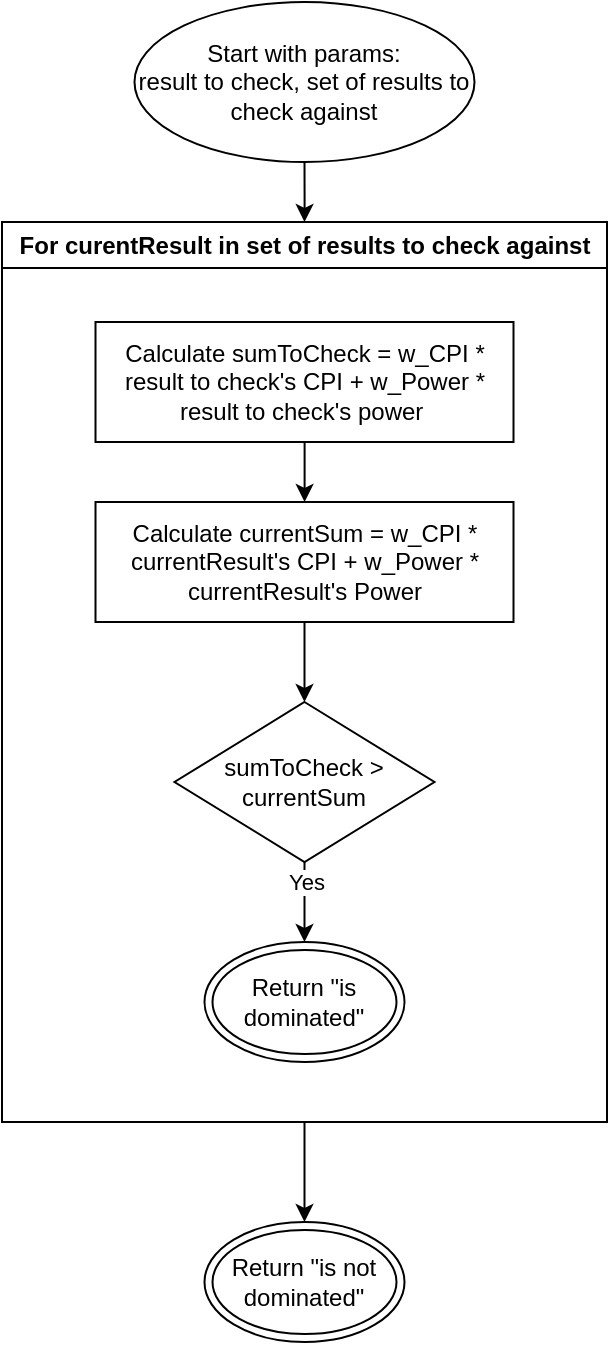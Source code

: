 <mxfile version="25.0.1" pages="2">
  <diagram name="Is Dominated" id="T57sPEavWM-8U6eZejtW">
    <mxGraphModel dx="956" dy="559" grid="1" gridSize="10" guides="1" tooltips="1" connect="1" arrows="1" fold="1" page="1" pageScale="1" pageWidth="850" pageHeight="1100" math="0" shadow="0">
      <root>
        <mxCell id="0" />
        <mxCell id="1" parent="0" />
        <mxCell id="Bef32-IjlYLSnNJMjLJv-1" style="edgeStyle=orthogonalEdgeStyle;rounded=0;orthogonalLoop=1;jettySize=auto;html=1;" edge="1" parent="1" source="Bef32-IjlYLSnNJMjLJv-2" target="Bef32-IjlYLSnNJMjLJv-4">
          <mxGeometry relative="1" as="geometry" />
        </mxCell>
        <mxCell id="Bef32-IjlYLSnNJMjLJv-2" value="Start with params:&lt;br&gt;result to check, set of results to check against" style="ellipse;whiteSpace=wrap;html=1;" vertex="1" parent="1">
          <mxGeometry x="326.25" y="20" width="170" height="80" as="geometry" />
        </mxCell>
        <mxCell id="Bef32-IjlYLSnNJMjLJv-3" value="" style="edgeStyle=orthogonalEdgeStyle;rounded=0;orthogonalLoop=1;jettySize=auto;html=1;" edge="1" parent="1" source="Bef32-IjlYLSnNJMjLJv-4" target="Bef32-IjlYLSnNJMjLJv-12">
          <mxGeometry relative="1" as="geometry" />
        </mxCell>
        <mxCell id="Bef32-IjlYLSnNJMjLJv-4" value="For curentResult in set of results to check against" style="swimlane;whiteSpace=wrap;html=1;" vertex="1" parent="1">
          <mxGeometry x="260" y="130" width="302.5" height="450" as="geometry">
            <mxRectangle x="227.5" y="140" width="220" height="30" as="alternateBounds" />
          </mxGeometry>
        </mxCell>
        <mxCell id="Bef32-IjlYLSnNJMjLJv-8" value="Return &quot;is dominated&quot;" style="ellipse;shape=doubleEllipse;whiteSpace=wrap;html=1;" vertex="1" parent="Bef32-IjlYLSnNJMjLJv-4">
          <mxGeometry x="101.25" y="360" width="100" height="60" as="geometry" />
        </mxCell>
        <mxCell id="Bef32-IjlYLSnNJMjLJv-16" value="" style="edgeStyle=orthogonalEdgeStyle;rounded=0;orthogonalLoop=1;jettySize=auto;html=1;" edge="1" parent="Bef32-IjlYLSnNJMjLJv-4" source="Bef32-IjlYLSnNJMjLJv-13" target="Bef32-IjlYLSnNJMjLJv-15">
          <mxGeometry relative="1" as="geometry" />
        </mxCell>
        <mxCell id="Bef32-IjlYLSnNJMjLJv-13" value="Calculate sumToCheck = w_CPI * result to check&#39;s CPI + w_Power * result to check&#39;s power&amp;nbsp;" style="rounded=0;whiteSpace=wrap;html=1;" vertex="1" parent="Bef32-IjlYLSnNJMjLJv-4">
          <mxGeometry x="46.75" y="50" width="209" height="60" as="geometry" />
        </mxCell>
        <mxCell id="Bef32-IjlYLSnNJMjLJv-18" value="" style="edgeStyle=orthogonalEdgeStyle;rounded=0;orthogonalLoop=1;jettySize=auto;html=1;" edge="1" parent="Bef32-IjlYLSnNJMjLJv-4" source="Bef32-IjlYLSnNJMjLJv-15" target="Bef32-IjlYLSnNJMjLJv-17">
          <mxGeometry relative="1" as="geometry" />
        </mxCell>
        <mxCell id="Bef32-IjlYLSnNJMjLJv-15" value="Calculate currentSum = w_CPI * currentResult&#39;s CPI + w_Power * currentResult&#39;s Power" style="rounded=0;whiteSpace=wrap;html=1;" vertex="1" parent="Bef32-IjlYLSnNJMjLJv-4">
          <mxGeometry x="46.75" y="140" width="209" height="60" as="geometry" />
        </mxCell>
        <mxCell id="Bef32-IjlYLSnNJMjLJv-19" value="" style="edgeStyle=orthogonalEdgeStyle;rounded=0;orthogonalLoop=1;jettySize=auto;html=1;" edge="1" parent="Bef32-IjlYLSnNJMjLJv-4" source="Bef32-IjlYLSnNJMjLJv-17" target="Bef32-IjlYLSnNJMjLJv-8">
          <mxGeometry relative="1" as="geometry" />
        </mxCell>
        <mxCell id="Bef32-IjlYLSnNJMjLJv-20" value="Yes" style="edgeLabel;html=1;align=center;verticalAlign=middle;resizable=0;points=[];" vertex="1" connectable="0" parent="Bef32-IjlYLSnNJMjLJv-19">
          <mxGeometry x="-0.55" y="1" relative="1" as="geometry">
            <mxPoint x="-1" y="1" as="offset" />
          </mxGeometry>
        </mxCell>
        <mxCell id="Bef32-IjlYLSnNJMjLJv-17" value="sumToCheck &amp;gt; currentSum" style="rhombus;whiteSpace=wrap;html=1;" vertex="1" parent="Bef32-IjlYLSnNJMjLJv-4">
          <mxGeometry x="86.25" y="240" width="130" height="80" as="geometry" />
        </mxCell>
        <mxCell id="Bef32-IjlYLSnNJMjLJv-12" value="Return &quot;is not dominated&quot;" style="ellipse;shape=doubleEllipse;whiteSpace=wrap;html=1;" vertex="1" parent="1">
          <mxGeometry x="361.25" y="630" width="100" height="60" as="geometry" />
        </mxCell>
      </root>
    </mxGraphModel>
  </diagram>
  <diagram id="D4VtSXmT0bjkZEDWt419" name="Init">
    <mxGraphModel dx="1434" dy="839" grid="1" gridSize="10" guides="1" tooltips="1" connect="1" arrows="1" fold="1" page="1" pageScale="1" pageWidth="850" pageHeight="1100" math="0" shadow="0">
      <root>
        <mxCell id="0" />
        <mxCell id="1" parent="0" />
        <mxCell id="r9lcjFv17J73TUQlaACV-4" value="" style="edgeStyle=orthogonalEdgeStyle;rounded=0;orthogonalLoop=1;jettySize=auto;html=1;" edge="1" parent="1" source="r9lcjFv17J73TUQlaACV-1" target="r9lcjFv17J73TUQlaACV-2">
          <mxGeometry relative="1" as="geometry" />
        </mxCell>
        <mxCell id="r9lcjFv17J73TUQlaACV-1" value="Start with params&lt;div&gt;w_CPI, w_Power&lt;/div&gt;" style="ellipse;whiteSpace=wrap;html=1;" vertex="1" parent="1">
          <mxGeometry x="360" y="30" width="120" height="80" as="geometry" />
        </mxCell>
        <mxCell id="r9lcjFv17J73TUQlaACV-5" value="" style="edgeStyle=orthogonalEdgeStyle;rounded=0;orthogonalLoop=1;jettySize=auto;html=1;" edge="1" parent="1" source="r9lcjFv17J73TUQlaACV-2" target="r9lcjFv17J73TUQlaACV-3">
          <mxGeometry relative="1" as="geometry" />
        </mxCell>
        <mxCell id="r9lcjFv17J73TUQlaACV-2" value="Copy w_CPI and w_Power locally" style="rounded=0;whiteSpace=wrap;html=1;" vertex="1" parent="1">
          <mxGeometry x="360" y="160" width="120" height="60" as="geometry" />
        </mxCell>
        <mxCell id="r9lcjFv17J73TUQlaACV-3" value="END" style="ellipse;shape=doubleEllipse;whiteSpace=wrap;html=1;" vertex="1" parent="1">
          <mxGeometry x="370" y="270" width="100" height="60" as="geometry" />
        </mxCell>
      </root>
    </mxGraphModel>
  </diagram>
</mxfile>
